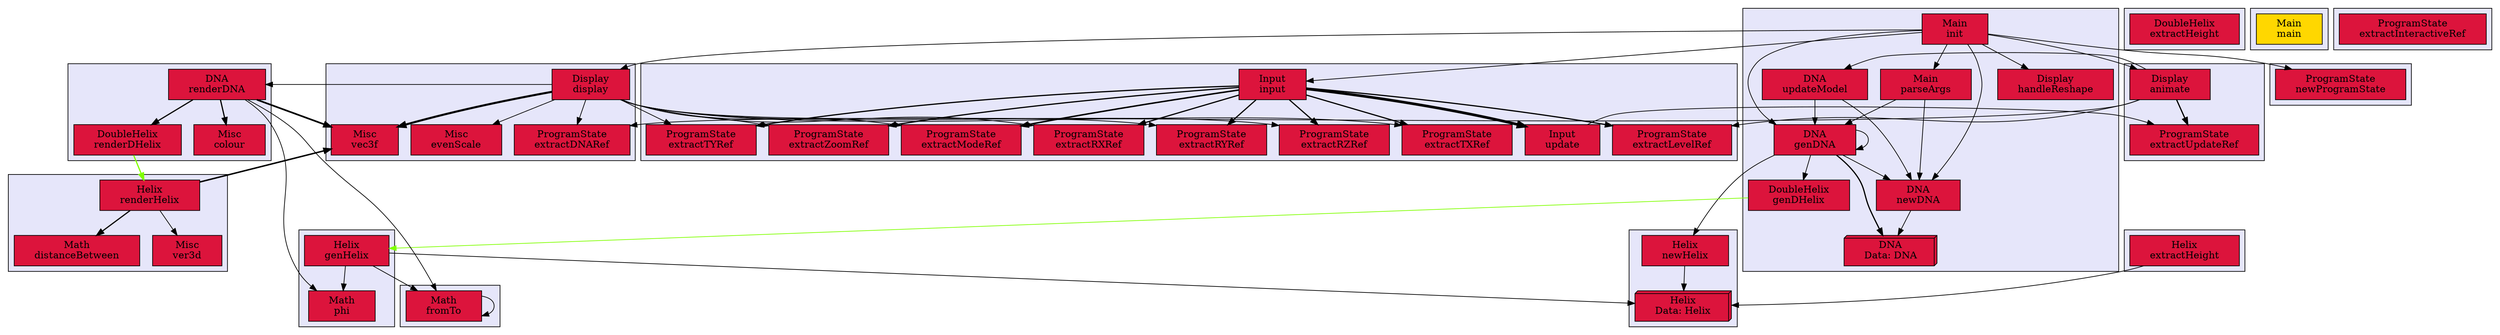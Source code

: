 digraph "Chinese Whispers module suggestions" {
    node [margin="0.4,0.1"
         ,style=filled];
    subgraph cluster_1 {
        graph [style=filled
              ,fillcolor=lavender];
        17 [label="Input\ninput"
           ,shape=box
           ,fillcolor=crimson
           ,style="filled,solid"];
        18 [label="Input\nupdate"
           ,shape=box
           ,fillcolor=crimson
           ,style="filled,solid"];
        31 [label="ProgramState\nextractLevelRef"
           ,shape=box
           ,fillcolor=crimson
           ,style="filled,solid"];
        32 [label="ProgramState\nextractModeRef"
           ,shape=box
           ,fillcolor=crimson
           ,style="filled,solid"];
        33 [label="ProgramState\nextractRXRef"
           ,shape=box
           ,fillcolor=crimson
           ,style="filled,solid"];
        34 [label="ProgramState\nextractRYRef"
           ,shape=box
           ,fillcolor=crimson
           ,style="filled,solid"];
        35 [label="ProgramState\nextractRZRef"
           ,shape=box
           ,fillcolor=crimson
           ,style="filled,solid"];
        36 [label="ProgramState\nextractTXRef"
           ,shape=box
           ,fillcolor=crimson
           ,style="filled,solid"];
        37 [label="ProgramState\nextractTYRef"
           ,shape=box
           ,fillcolor=crimson
           ,style="filled,solid"];
        39 [label="ProgramState\nextractZoomRef"
           ,shape=box
           ,fillcolor=crimson
           ,style="filled,solid"];
    }
    subgraph cluster_2 {
        graph [style=filled
              ,fillcolor=lavender];
        1 [label="DNA\nData: DNA"
          ,shape=box3d
          ,fillcolor=crimson
          ,style="filled,solid"];
        2 [label="DNA\ngenDNA"
          ,shape=box
          ,fillcolor=crimson
          ,style="filled,solid"];
        3 [label="DNA\nnewDNA"
          ,shape=box
          ,fillcolor=crimson
          ,style="filled,solid"];
        5 [label="DNA\nupdateModel"
          ,shape=box
          ,fillcolor=crimson
          ,style="filled,solid"];
        8 [label="Display\nhandleReshape"
          ,shape=box
          ,fillcolor=crimson
          ,style="filled,solid"];
        10 [label="DoubleHelix\ngenDHelix"
           ,shape=box
           ,fillcolor=crimson
           ,style="filled,solid"];
        19 [label="Main\ninit"
           ,shape=box
           ,fillcolor=crimson
           ,style="filled,solid"];
        21 [label="Main\nparseArgs"
           ,shape=box
           ,fillcolor=crimson
           ,style="filled,solid"];
    }
    subgraph cluster_3 {
        graph [style=filled
              ,fillcolor=lavender];
        7 [label="Display\ndisplay"
          ,shape=box
          ,fillcolor=crimson
          ,style="filled,solid"];
        26 [label="Misc\nevenScale"
           ,shape=box
           ,fillcolor=crimson
           ,style="filled,solid"];
        27 [label="Misc\nvec3f"
           ,shape=box
           ,fillcolor=crimson
           ,style="filled,solid"];
        29 [label="ProgramState\nextractDNARef"
           ,shape=box
           ,fillcolor=crimson
           ,style="filled,solid"];
    }
    subgraph cluster_4 {
        graph [style=filled
              ,fillcolor=lavender];
        4 [label="DNA\nrenderDNA"
          ,shape=box
          ,fillcolor=crimson
          ,style="filled,solid"];
        11 [label="DoubleHelix\nrenderDHelix"
           ,shape=box
           ,fillcolor=crimson
           ,style="filled,solid"];
        25 [label="Misc\ncolour"
           ,shape=box
           ,fillcolor=crimson
           ,style="filled,solid"];
    }
    subgraph cluster_5 {
        graph [style=filled
              ,fillcolor=lavender];
        16 [label="Helix\nrenderHelix"
           ,shape=box
           ,fillcolor=crimson
           ,style="filled,solid"];
        22 [label="Math\ndistanceBetween"
           ,shape=box
           ,fillcolor=crimson
           ,style="filled,solid"];
        28 [label="Misc\nver3d"
           ,shape=box
           ,fillcolor=crimson
           ,style="filled,solid"];
    }
    subgraph cluster_6 {
        graph [style=filled
              ,fillcolor=lavender];
        14 [label="Helix\ngenHelix"
           ,shape=box
           ,fillcolor=crimson
           ,style="filled,solid"];
        24 [label="Math\nphi"
           ,shape=box
           ,fillcolor=crimson
           ,style="filled,solid"];
    }
    subgraph cluster_7 {
        graph [style=filled
              ,fillcolor=lavender];
        12 [label="Helix\nData: Helix"
           ,shape=box3d
           ,fillcolor=crimson
           ,style="filled,solid"];
        15 [label="Helix\nnewHelix"
           ,shape=box
           ,fillcolor=crimson
           ,style="filled,solid"];
    }
    subgraph cluster_8 {
        graph [style=filled
              ,fillcolor=lavender];
        6 [label="Display\nanimate"
          ,shape=box
          ,fillcolor=crimson
          ,style="filled,solid"];
        38 [label="ProgramState\nextractUpdateRef"
           ,shape=box
           ,fillcolor=crimson
           ,style="filled,solid"];
    }
    subgraph cluster_9 {
        graph [style=filled
              ,fillcolor=lavender];
        9 [label="DoubleHelix\nextractHeight"
          ,shape=box
          ,fillcolor=crimson
          ,style="filled,solid"];
    }
    subgraph cluster_10 {
        graph [style=filled
              ,fillcolor=lavender];
        13 [label="Helix\nextractHeight"
           ,shape=box
           ,fillcolor=crimson
           ,style="filled,solid"];
    }
    subgraph cluster_11 {
        graph [style=filled
              ,fillcolor=lavender];
        20 [label="Main\nmain"
           ,shape=box
           ,fillcolor=gold
           ,style="filled,solid"];
    }
    subgraph cluster_12 {
        graph [style=filled
              ,fillcolor=lavender];
        23 [label="Math\nfromTo"
           ,shape=box
           ,fillcolor=crimson
           ,style="filled,solid"];
    }
    subgraph cluster_13 {
        graph [style=filled
              ,fillcolor=lavender];
        30 [label="ProgramState\nextractInteractiveRef"
           ,shape=box
           ,fillcolor=crimson
           ,style="filled,solid"];
    }
    subgraph cluster_14 {
        graph [style=filled
              ,fillcolor=lavender];
        40 [label="ProgramState\nnewProgramState"
           ,shape=box
           ,fillcolor=crimson
           ,style="filled,solid"];
    }
    2 -> 1 [penwidth=1.6931471805599454
           ,color=black];
    2 -> 2 [penwidth=1,color=black];
    2 -> 3 [penwidth=1,color=black];
    2 -> 10 [penwidth=1
            ,color=black];
    2 -> 15 [penwidth=1
            ,color=black];
    3 -> 1 [penwidth=1,color=black];
    4 -> 11 [penwidth=1.6931471805599454
            ,color=black];
    4 -> 23 [penwidth=1
            ,color=black];
    4 -> 24 [penwidth=1
            ,color=black];
    4 -> 25 [penwidth=1.6931471805599454
            ,color=black];
    4 -> 27 [penwidth=2.386294361119891
            ,color=black];
    5 -> 2 [penwidth=1,color=black];
    5 -> 3 [penwidth=1,color=black];
    6 -> 5 [penwidth=1,color=black];
    6 -> 29 [penwidth=1
            ,color=black];
    6 -> 31 [penwidth=1
            ,color=black];
    6 -> 38 [penwidth=1.6931471805599454
            ,color=black];
    7 -> 4 [penwidth=1,color=black];
    7 -> 26 [penwidth=1
            ,color=black];
    7 -> 27 [penwidth=2.9459101490553135
            ,color=black];
    7 -> 29 [penwidth=1
            ,color=black];
    7 -> 32 [penwidth=1
            ,color=black];
    7 -> 33 [penwidth=1
            ,color=black];
    7 -> 34 [penwidth=1
            ,color=black];
    7 -> 35 [penwidth=1
            ,color=black];
    7 -> 36 [penwidth=1
            ,color=black];
    7 -> 37 [penwidth=1
            ,color=black];
    7 -> 39 [penwidth=1
            ,color=black];
    10 -> 14 [penwidth=1
             ,color=chartreuse];
    11 -> 16 [penwidth=1.6931471805599454
             ,color=chartreuse];
    13 -> 12 [penwidth=1
             ,color=black];
    14 -> 12 [penwidth=1
             ,color=black];
    14 -> 23 [penwidth=1
             ,color=black];
    14 -> 24 [penwidth=1
             ,color=black];
    15 -> 12 [penwidth=1
             ,color=black];
    16 -> 22 [penwidth=1.6931471805599454
             ,color=black];
    16 -> 27 [penwidth=2.09861228866811
             ,color=black];
    16 -> 28 [penwidth=1
             ,color=black];
    17 -> 18 [penwidth=3.833213344056216
             ,color=black];
    17 -> 31 [penwidth=1.6931471805599454
             ,color=black];
    17 -> 32 [penwidth=2.09861228866811
             ,color=black];
    17 -> 33 [penwidth=1.6931471805599454
             ,color=black];
    17 -> 34 [penwidth=1.6931471805599454
             ,color=black];
    17 -> 35 [penwidth=1.6931471805599454
             ,color=black];
    17 -> 36 [penwidth=1.6931471805599454
             ,color=black];
    17 -> 37 [penwidth=1.6931471805599454
             ,color=black];
    17 -> 39 [penwidth=1.6931471805599454
             ,color=black];
    18 -> 38 [penwidth=1
             ,color=black];
    19 -> 2 [penwidth=1
            ,color=black];
    19 -> 3 [penwidth=1
            ,color=black];
    19 -> 6 [penwidth=1
            ,color=black];
    19 -> 7 [penwidth=1
            ,color=black];
    19 -> 8 [penwidth=1
            ,color=black];
    19 -> 17 [penwidth=1
             ,color=black];
    19 -> 21 [penwidth=1
             ,color=black];
    19 -> 40 [penwidth=1
             ,color=black];
    21 -> 2 [penwidth=1
            ,color=black];
    21 -> 3 [penwidth=1
            ,color=black];
    23 -> 23 [penwidth=1
             ,color=black];
}
